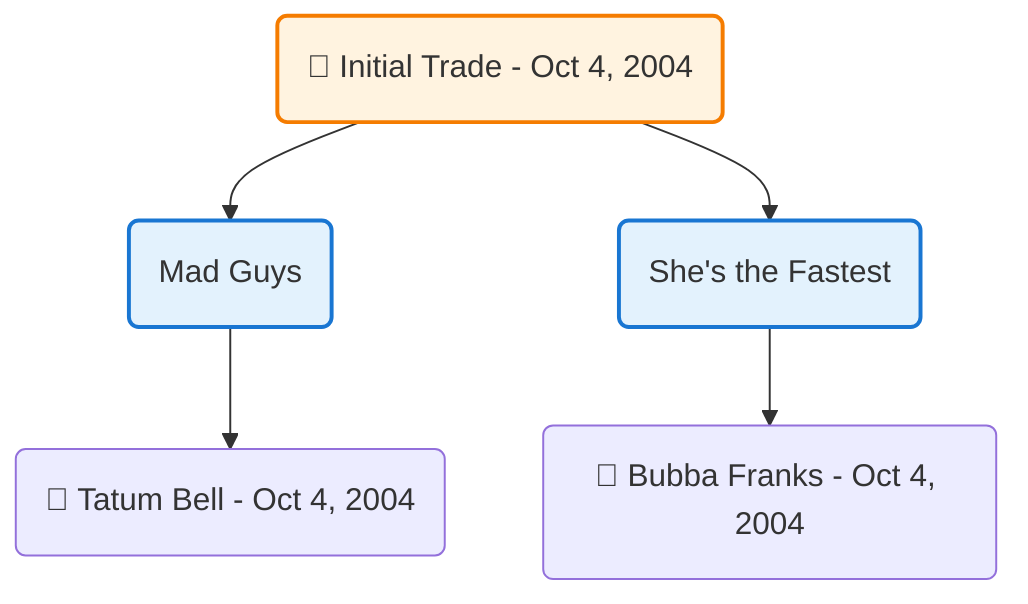 flowchart TD

    TRADE_MAIN("🔄 Initial Trade - Oct 4, 2004")
    TEAM_1("Mad Guys")
    TEAM_2("She's the Fastest")
    NODE_dfea272a-0177-4a9c-9985-0f8c4ce0aeeb("🔄 Tatum Bell - Oct 4, 2004")
    NODE_f8ac43b8-33f6-4b63-b81a-3dbdb20490e5("🔄 Bubba Franks - Oct 4, 2004")

    TRADE_MAIN --> TEAM_1
    TRADE_MAIN --> TEAM_2
    TEAM_1 --> NODE_dfea272a-0177-4a9c-9985-0f8c4ce0aeeb
    TEAM_2 --> NODE_f8ac43b8-33f6-4b63-b81a-3dbdb20490e5

    %% Node styling
    classDef teamNode fill:#e3f2fd,stroke:#1976d2,stroke-width:2px
    classDef tradeNode fill:#fff3e0,stroke:#f57c00,stroke-width:2px
    classDef playerNode fill:#f3e5f5,stroke:#7b1fa2,stroke-width:1px
    classDef nonRootPlayerNode fill:#f5f5f5,stroke:#757575,stroke-width:1px
    classDef endNode fill:#ffebee,stroke:#c62828,stroke-width:2px
    classDef waiverNode fill:#e8f5e8,stroke:#388e3c,stroke-width:2px
    classDef championshipNode fill:#fff9c4,stroke:#f57f17,stroke-width:3px

    class TEAM_1,TEAM_2 teamNode
    class TRADE_MAIN tradeNode